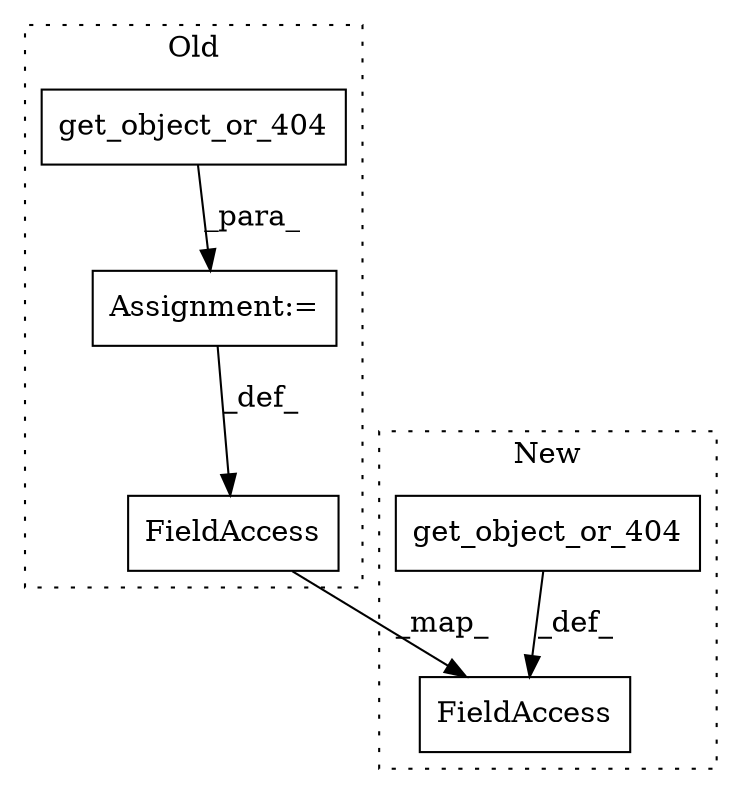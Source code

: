 digraph G {
subgraph cluster0 {
1 [label="get_object_or_404" a="32" s="7131,7167" l="18,1" shape="box"];
3 [label="Assignment:=" a="7" s="7130" l="1" shape="box"];
4 [label="FieldAccess" a="22" s="7174" l="21" shape="box"];
label = "Old";
style="dotted";
}
subgraph cluster1 {
2 [label="get_object_or_404" a="32" s="7069,7120" l="18,1" shape="box"];
5 [label="FieldAccess" a="22" s="7127" l="21" shape="box"];
label = "New";
style="dotted";
}
1 -> 3 [label="_para_"];
2 -> 5 [label="_def_"];
3 -> 4 [label="_def_"];
4 -> 5 [label="_map_"];
}